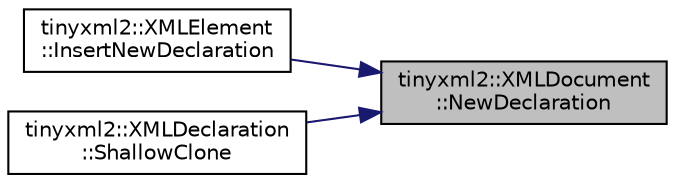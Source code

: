 digraph "tinyxml2::XMLDocument::NewDeclaration"
{
 // LATEX_PDF_SIZE
  edge [fontname="Helvetica",fontsize="10",labelfontname="Helvetica",labelfontsize="10"];
  node [fontname="Helvetica",fontsize="10",shape=record];
  rankdir="RL";
  Node1 [label="tinyxml2::XMLDocument\l::NewDeclaration",height=0.2,width=0.4,color="black", fillcolor="grey75", style="filled", fontcolor="black",tooltip=" "];
  Node1 -> Node2 [dir="back",color="midnightblue",fontsize="10",style="solid",fontname="Helvetica"];
  Node2 [label="tinyxml2::XMLElement\l::InsertNewDeclaration",height=0.2,width=0.4,color="black", fillcolor="white", style="filled",URL="$classtinyxml2_1_1XMLElement.html#a7f11671a928649add7e3e18de7adf84a",tooltip="See InsertNewChildElement()"];
  Node1 -> Node3 [dir="back",color="midnightblue",fontsize="10",style="solid",fontname="Helvetica"];
  Node3 [label="tinyxml2::XMLDeclaration\l::ShallowClone",height=0.2,width=0.4,color="black", fillcolor="white", style="filled",URL="$classtinyxml2_1_1XMLDeclaration.html#ad9d60e6d2df75c13eb6bf7319985b747",tooltip=" "];
}
